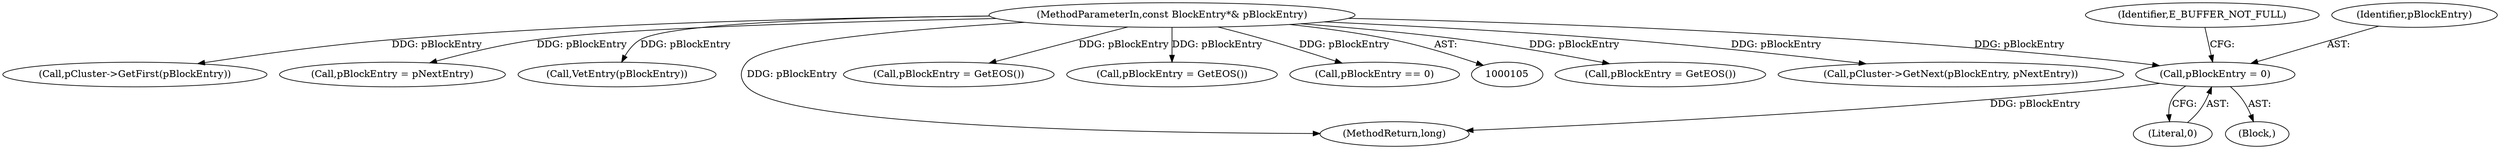 digraph "0_Android_cc274e2abe8b2a6698a5c47d8aa4bb45f1f9538d_17@pointer" {
"1000141" [label="(Call,pBlockEntry = 0)"];
"1000106" [label="(MethodParameterIn,const BlockEntry*& pBlockEntry)"];
"1000130" [label="(Block,)"];
"1000123" [label="(Call,pBlockEntry = GetEOS())"];
"1000145" [label="(Identifier,E_BUFFER_NOT_FULL)"];
"1000192" [label="(Call,pCluster->GetNext(pBlockEntry, pNextEntry))"];
"1000149" [label="(Call,pCluster->GetFirst(pBlockEntry))"];
"1000206" [label="(Call,pBlockEntry = pNextEntry)"];
"1000141" [label="(Call,pBlockEntry = 0)"];
"1000142" [label="(Identifier,pBlockEntry)"];
"1000185" [label="(Call,VetEntry(pBlockEntry))"];
"1000225" [label="(MethodReturn,long)"];
"1000220" [label="(Call,pBlockEntry = GetEOS())"];
"1000136" [label="(Call,pBlockEntry = GetEOS())"];
"1000143" [label="(Literal,0)"];
"1000158" [label="(Call,pBlockEntry == 0)"];
"1000106" [label="(MethodParameterIn,const BlockEntry*& pBlockEntry)"];
"1000141" -> "1000130"  [label="AST: "];
"1000141" -> "1000143"  [label="CFG: "];
"1000142" -> "1000141"  [label="AST: "];
"1000143" -> "1000141"  [label="AST: "];
"1000145" -> "1000141"  [label="CFG: "];
"1000141" -> "1000225"  [label="DDG: pBlockEntry"];
"1000106" -> "1000141"  [label="DDG: pBlockEntry"];
"1000106" -> "1000105"  [label="AST: "];
"1000106" -> "1000225"  [label="DDG: pBlockEntry"];
"1000106" -> "1000123"  [label="DDG: pBlockEntry"];
"1000106" -> "1000136"  [label="DDG: pBlockEntry"];
"1000106" -> "1000149"  [label="DDG: pBlockEntry"];
"1000106" -> "1000158"  [label="DDG: pBlockEntry"];
"1000106" -> "1000185"  [label="DDG: pBlockEntry"];
"1000106" -> "1000192"  [label="DDG: pBlockEntry"];
"1000106" -> "1000206"  [label="DDG: pBlockEntry"];
"1000106" -> "1000220"  [label="DDG: pBlockEntry"];
}
